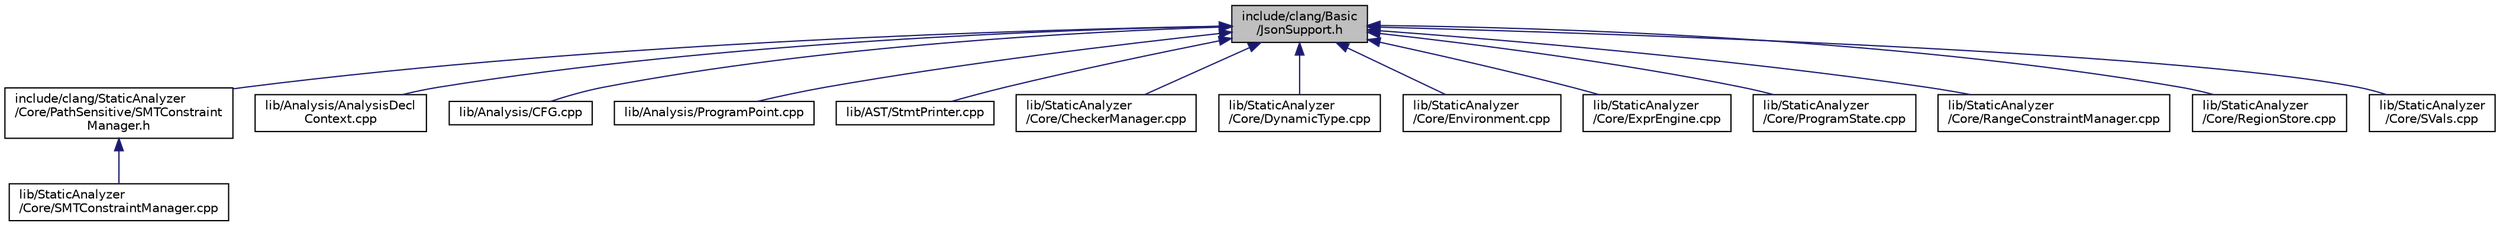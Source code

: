 digraph "include/clang/Basic/JsonSupport.h"
{
 // LATEX_PDF_SIZE
  bgcolor="transparent";
  edge [fontname="Helvetica",fontsize="10",labelfontname="Helvetica",labelfontsize="10"];
  node [fontname="Helvetica",fontsize="10",shape=record];
  Node1 [label="include/clang/Basic\l/JsonSupport.h",height=0.2,width=0.4,color="black", fillcolor="grey75", style="filled", fontcolor="black",tooltip=" "];
  Node1 -> Node2 [dir="back",color="midnightblue",fontsize="10",style="solid",fontname="Helvetica"];
  Node2 [label="include/clang/StaticAnalyzer\l/Core/PathSensitive/SMTConstraint\lManager.h",height=0.2,width=0.4,color="black",URL="$SMTConstraintManager_8h.html",tooltip=" "];
  Node2 -> Node3 [dir="back",color="midnightblue",fontsize="10",style="solid",fontname="Helvetica"];
  Node3 [label="lib/StaticAnalyzer\l/Core/SMTConstraintManager.cpp",height=0.2,width=0.4,color="black",URL="$SMTConstraintManager_8cpp.html",tooltip=" "];
  Node1 -> Node4 [dir="back",color="midnightblue",fontsize="10",style="solid",fontname="Helvetica"];
  Node4 [label="lib/Analysis/AnalysisDecl\lContext.cpp",height=0.2,width=0.4,color="black",URL="$AnalysisDeclContext_8cpp.html",tooltip=" "];
  Node1 -> Node5 [dir="back",color="midnightblue",fontsize="10",style="solid",fontname="Helvetica"];
  Node5 [label="lib/Analysis/CFG.cpp",height=0.2,width=0.4,color="black",URL="$CFG_8cpp.html",tooltip=" "];
  Node1 -> Node6 [dir="back",color="midnightblue",fontsize="10",style="solid",fontname="Helvetica"];
  Node6 [label="lib/Analysis/ProgramPoint.cpp",height=0.2,width=0.4,color="black",URL="$ProgramPoint_8cpp.html",tooltip=" "];
  Node1 -> Node7 [dir="back",color="midnightblue",fontsize="10",style="solid",fontname="Helvetica"];
  Node7 [label="lib/AST/StmtPrinter.cpp",height=0.2,width=0.4,color="black",URL="$StmtPrinter_8cpp.html",tooltip=" "];
  Node1 -> Node8 [dir="back",color="midnightblue",fontsize="10",style="solid",fontname="Helvetica"];
  Node8 [label="lib/StaticAnalyzer\l/Core/CheckerManager.cpp",height=0.2,width=0.4,color="black",URL="$CheckerManager_8cpp.html",tooltip=" "];
  Node1 -> Node9 [dir="back",color="midnightblue",fontsize="10",style="solid",fontname="Helvetica"];
  Node9 [label="lib/StaticAnalyzer\l/Core/DynamicType.cpp",height=0.2,width=0.4,color="black",URL="$DynamicType_8cpp.html",tooltip=" "];
  Node1 -> Node10 [dir="back",color="midnightblue",fontsize="10",style="solid",fontname="Helvetica"];
  Node10 [label="lib/StaticAnalyzer\l/Core/Environment.cpp",height=0.2,width=0.4,color="black",URL="$Environment_8cpp.html",tooltip=" "];
  Node1 -> Node11 [dir="back",color="midnightblue",fontsize="10",style="solid",fontname="Helvetica"];
  Node11 [label="lib/StaticAnalyzer\l/Core/ExprEngine.cpp",height=0.2,width=0.4,color="black",URL="$ExprEngine_8cpp.html",tooltip=" "];
  Node1 -> Node12 [dir="back",color="midnightblue",fontsize="10",style="solid",fontname="Helvetica"];
  Node12 [label="lib/StaticAnalyzer\l/Core/ProgramState.cpp",height=0.2,width=0.4,color="black",URL="$ProgramState_8cpp.html",tooltip=" "];
  Node1 -> Node13 [dir="back",color="midnightblue",fontsize="10",style="solid",fontname="Helvetica"];
  Node13 [label="lib/StaticAnalyzer\l/Core/RangeConstraintManager.cpp",height=0.2,width=0.4,color="black",URL="$RangeConstraintManager_8cpp.html",tooltip=" "];
  Node1 -> Node14 [dir="back",color="midnightblue",fontsize="10",style="solid",fontname="Helvetica"];
  Node14 [label="lib/StaticAnalyzer\l/Core/RegionStore.cpp",height=0.2,width=0.4,color="black",URL="$RegionStore_8cpp.html",tooltip=" "];
  Node1 -> Node15 [dir="back",color="midnightblue",fontsize="10",style="solid",fontname="Helvetica"];
  Node15 [label="lib/StaticAnalyzer\l/Core/SVals.cpp",height=0.2,width=0.4,color="black",URL="$SVals_8cpp.html",tooltip=" "];
}
